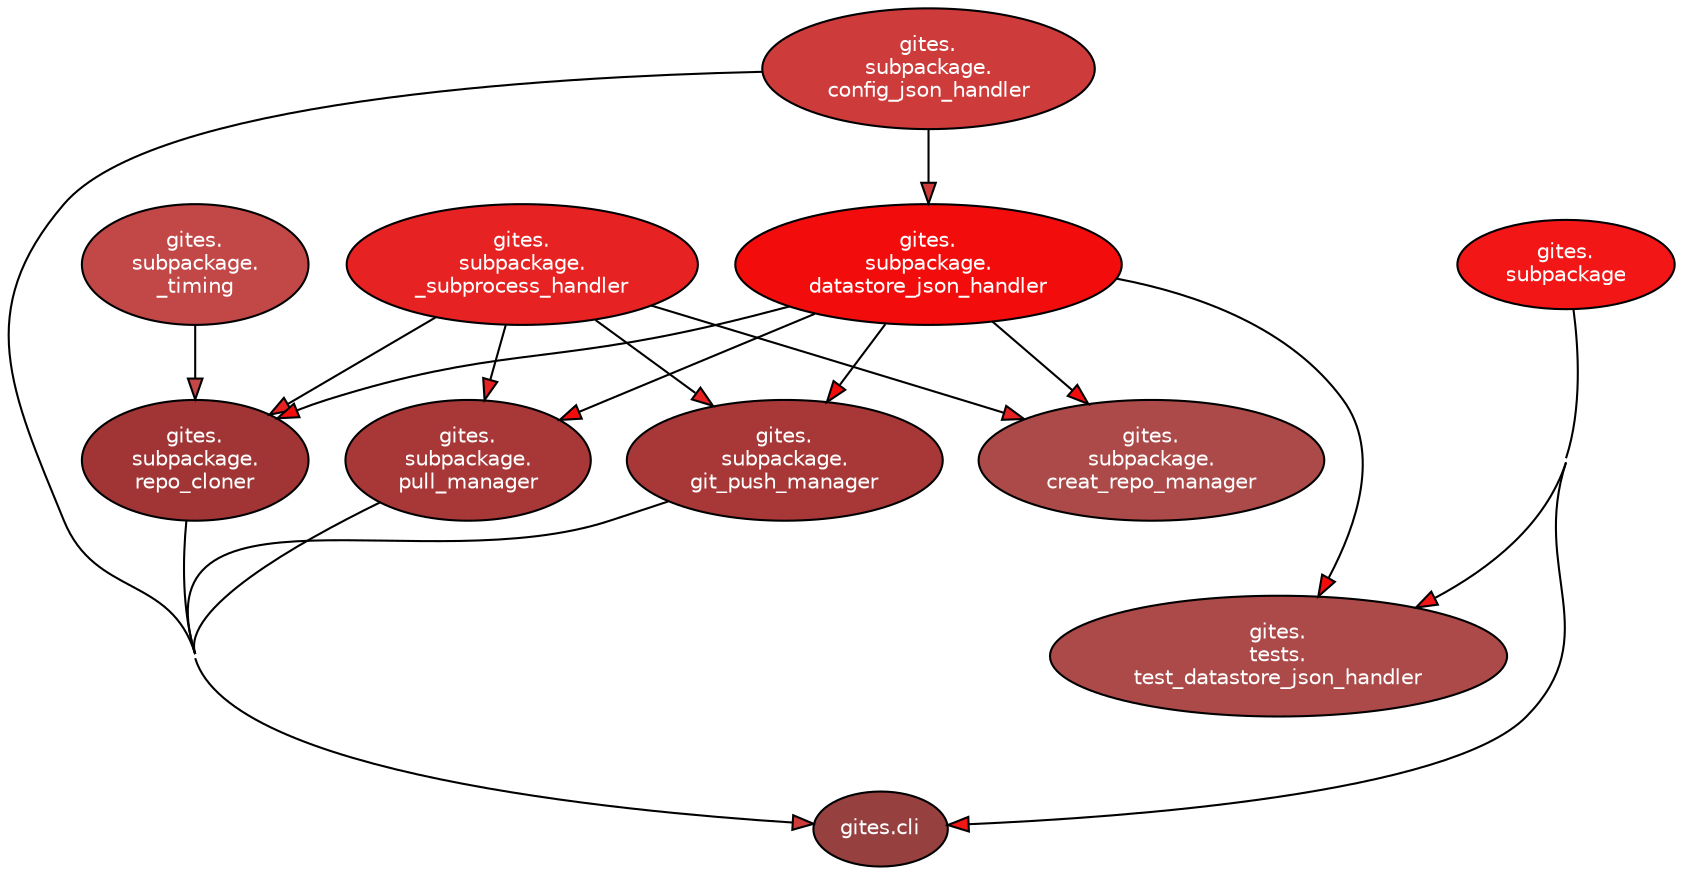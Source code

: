 
digraph G {
    concentrate = true;

    rankdir = TB;
    node [style=filled,fillcolor="#ffffff",fontcolor="#000000",fontname=Helvetica,fontsize=10];

    gites_cli [fillcolor="#964040",fontcolor="#ffffff",label="gites.cli"];
    gites_subpackage [fillcolor="#f31616",fontcolor="#ffffff",label="gites\.\nsubpackage"];
    gites_subpackage__subprocess_handler [fillcolor="#e72222",fontcolor="#ffffff",label="gites\.\nsubpackage\.\n_subprocess_handler"];
    gites_subpackage__timing [fillcolor="#c24747",fontcolor="#ffffff",label="gites\.\nsubpackage\.\n_timing"];
    gites_subpackage_config_json_handler [fillcolor="#ce3b3b",fontcolor="#ffffff",label="gites\.\nsubpackage\.\nconfig_json_handler"];
    gites_subpackage_creat_repo_manager [fillcolor="#ac4949",fontcolor="#ffffff",label="gites\.\nsubpackage\.\ncreat_repo_manager"];
    gites_subpackage_datastore_json_handler [fillcolor="#f30c0c",fontcolor="#ffffff",label="gites\.\nsubpackage\.\ndatastore_json_handler"];
    gites_subpackage_git_push_manager [fillcolor="#a83838",fontcolor="#ffffff",label="gites\.\nsubpackage\.\ngit_push_manager"];
    gites_subpackage_pull_manager [fillcolor="#a83838",fontcolor="#ffffff",label="gites\.\nsubpackage\.\npull_manager"];
    gites_subpackage_repo_cloner [fillcolor="#a13535",fontcolor="#ffffff",label="gites\.\nsubpackage\.\nrepo_cloner"];
    gites_tests_test_datastore_json_handler [fillcolor="#ac4949",fontcolor="#ffffff",label="gites\.\ntests\.\ntest_datastore_json_handler"];
    gites_subpackage -> gites_cli [fillcolor="#f31616"];
    gites_subpackage -> gites_tests_test_datastore_json_handler [fillcolor="#f31616",minlen="2"];
    gites_subpackage__subprocess_handler -> gites_subpackage_creat_repo_manager [fillcolor="#e72222",weight="2"];
    gites_subpackage__subprocess_handler -> gites_subpackage_git_push_manager [fillcolor="#e72222",weight="2"];
    gites_subpackage__subprocess_handler -> gites_subpackage_pull_manager [fillcolor="#e72222",weight="2"];
    gites_subpackage__subprocess_handler -> gites_subpackage_repo_cloner [fillcolor="#e72222",weight="2"];
    gites_subpackage__timing -> gites_subpackage_repo_cloner [fillcolor="#c24747",weight="2"];
    gites_subpackage_config_json_handler -> gites_cli [fillcolor="#ce3b3b",minlen="2"];
    gites_subpackage_config_json_handler -> gites_subpackage_datastore_json_handler [fillcolor="#ce3b3b",weight="2"];
    gites_subpackage_datastore_json_handler -> gites_subpackage_creat_repo_manager [fillcolor="#f30c0c",weight="2"];
    gites_subpackage_datastore_json_handler -> gites_subpackage_git_push_manager [fillcolor="#f30c0c",weight="2"];
    gites_subpackage_datastore_json_handler -> gites_subpackage_pull_manager [fillcolor="#f30c0c",weight="2"];
    gites_subpackage_datastore_json_handler -> gites_subpackage_repo_cloner [fillcolor="#f30c0c",weight="2"];
    gites_subpackage_datastore_json_handler -> gites_tests_test_datastore_json_handler [fillcolor="#f30c0c",minlen="2"];
    gites_subpackage_git_push_manager -> gites_cli [fillcolor="#a83838",minlen="2"];
    gites_subpackage_pull_manager -> gites_cli [fillcolor="#a83838",minlen="2"];
    gites_subpackage_repo_cloner -> gites_cli [fillcolor="#a13535",minlen="2"];
}


